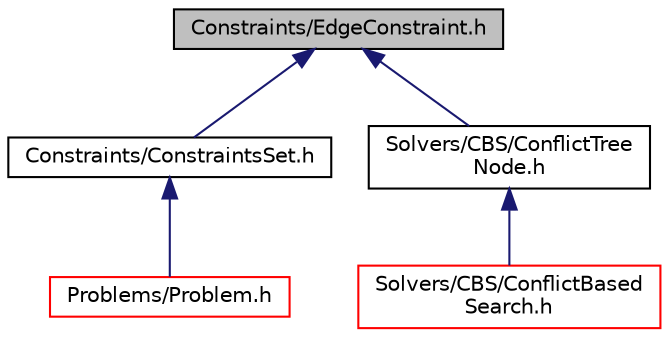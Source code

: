 digraph "Constraints/EdgeConstraint.h"
{
 // INTERACTIVE_SVG=YES
 // LATEX_PDF_SIZE
  edge [fontname="Helvetica",fontsize="10",labelfontname="Helvetica",labelfontsize="10"];
  node [fontname="Helvetica",fontsize="10",shape=record];
  Node1 [label="Constraints/EdgeConstraint.h",height=0.2,width=0.4,color="black", fillcolor="grey75", style="filled", fontcolor="black",tooltip=" "];
  Node1 -> Node2 [dir="back",color="midnightblue",fontsize="10",style="solid",fontname="Helvetica"];
  Node2 [label="Constraints/ConstraintsSet.h",height=0.2,width=0.4,color="black", fillcolor="white", style="filled",URL="$ConstraintsSet_8h.html",tooltip=" "];
  Node2 -> Node3 [dir="back",color="midnightblue",fontsize="10",style="solid",fontname="Helvetica"];
  Node3 [label="Problems/Problem.h",height=0.2,width=0.4,color="red", fillcolor="white", style="filled",URL="$Problem_8h.html",tooltip=" "];
  Node1 -> Node33 [dir="back",color="midnightblue",fontsize="10",style="solid",fontname="Helvetica"];
  Node33 [label="Solvers/CBS/ConflictTree\lNode.h",height=0.2,width=0.4,color="black", fillcolor="white", style="filled",URL="$ConflictTreeNode_8h.html",tooltip=" "];
  Node33 -> Node11 [dir="back",color="midnightblue",fontsize="10",style="solid",fontname="Helvetica"];
  Node11 [label="Solvers/CBS/ConflictBased\lSearch.h",height=0.2,width=0.4,color="red", fillcolor="white", style="filled",URL="$ConflictBasedSearch_8h.html",tooltip=" "];
}
